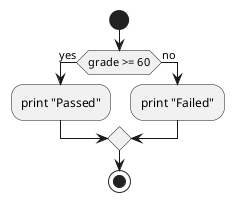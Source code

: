 @startuml

start
if (grade >= 60) then (yes)
    :print "Passed";
else (no)
    :print "Failed";
endif
stop

@enduml